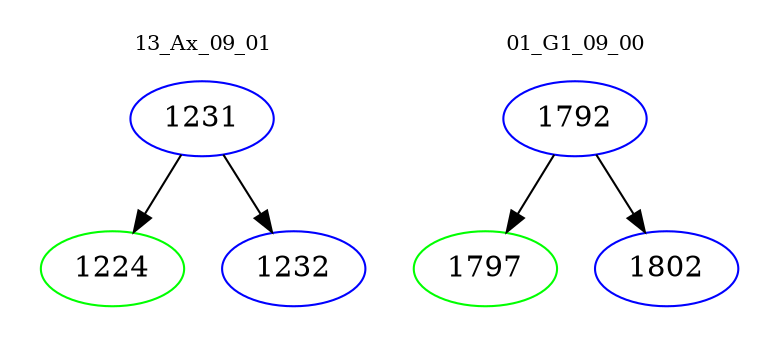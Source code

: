 digraph{
subgraph cluster_0 {
color = white
label = "13_Ax_09_01";
fontsize=10;
T0_1231 [label="1231", color="blue"]
T0_1231 -> T0_1224 [color="black"]
T0_1224 [label="1224", color="green"]
T0_1231 -> T0_1232 [color="black"]
T0_1232 [label="1232", color="blue"]
}
subgraph cluster_1 {
color = white
label = "01_G1_09_00";
fontsize=10;
T1_1792 [label="1792", color="blue"]
T1_1792 -> T1_1797 [color="black"]
T1_1797 [label="1797", color="green"]
T1_1792 -> T1_1802 [color="black"]
T1_1802 [label="1802", color="blue"]
}
}

